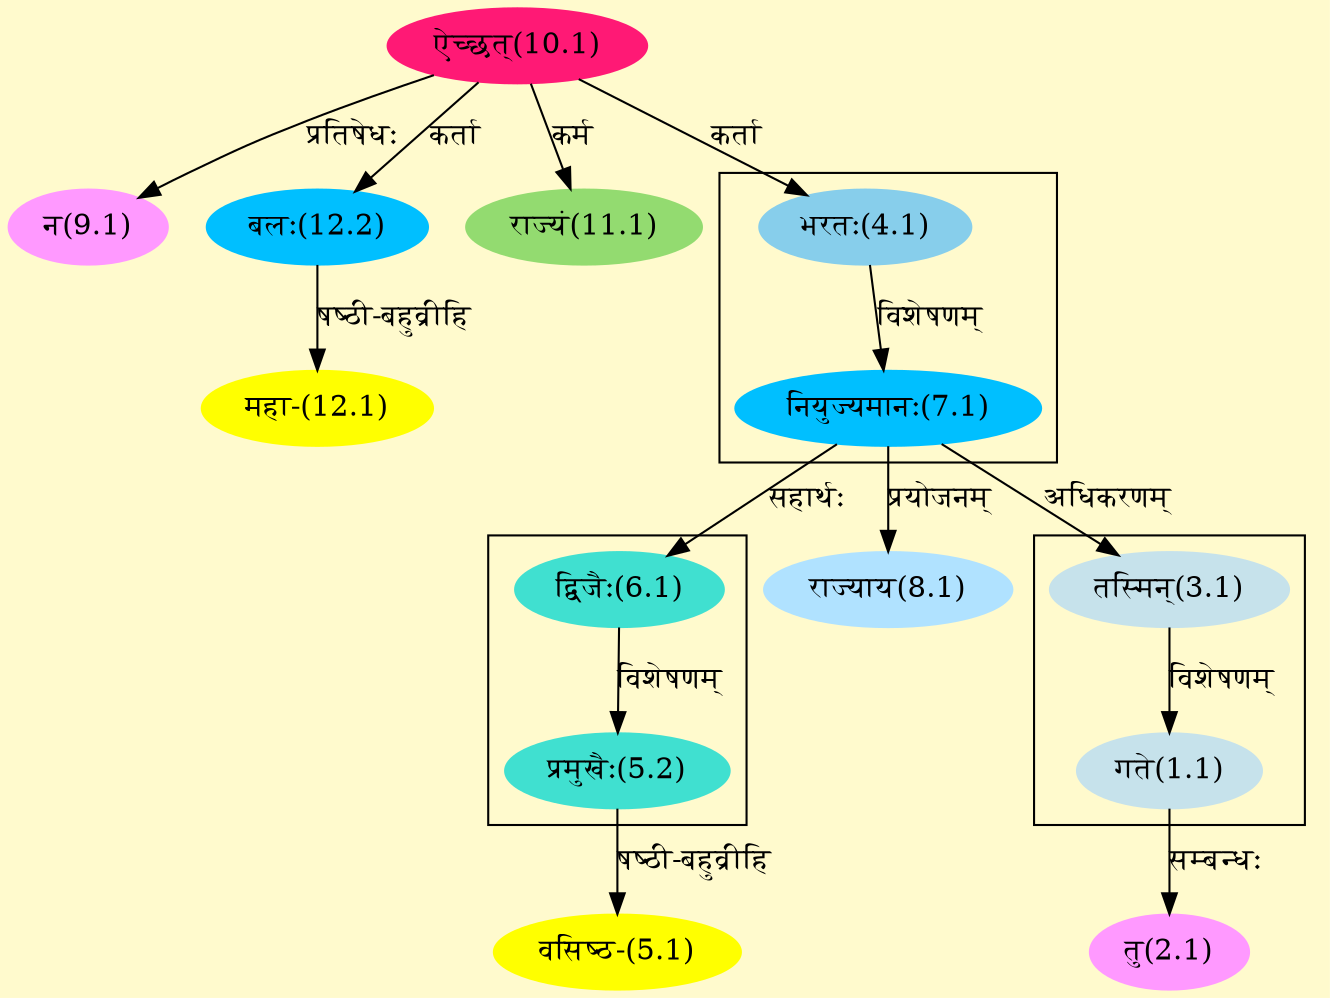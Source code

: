 digraph G{
rankdir=BT;
 compound=true;
 bgcolor="lemonchiffon1";

subgraph cluster_1{
Node1_1 [style=filled, color="#C6E2EB" label = "गते(1.1)"]
Node3_1 [style=filled, color="#C6E2EB" label = "तस्मिन्(3.1)"]

}

subgraph cluster_2{
Node5_2 [style=filled, color="#40E0D0" label = "प्रमुखैः(5.2)"]
Node6_1 [style=filled, color="#40E0D0" label = "द्विजैः(6.1)"]

}

subgraph cluster_3{
Node7_1 [style=filled, color="#00BFFF" label = "नियुज्यमानः(7.1)"]
Node4_1 [style=filled, color="#87CEEB" label = "भरतः(4.1)"]

}
Node2_1 [style=filled, color="#FF99FF" label = "तु(2.1)"]
Node1_1 [style=filled, color="#C6E2EB" label = "गते(1.1)"]
Node3_1 [style=filled, color="#C6E2EB" label = "तस्मिन्(3.1)"]
Node7_1 [style=filled, color="#00BFFF" label = "नियुज्यमानः(7.1)"]
Node4_1 [style=filled, color="#87CEEB" label = "भरतः(4.1)"]
Node10_1 [style=filled, color="#FF1975" label = "ऐच्छत्(10.1)"]
Node5_1 [style=filled, color="#FFFF00" label = "वसिष्ठ-(5.1)"]
Node5_2 [style=filled, color="#40E0D0" label = "प्रमुखैः(5.2)"]
Node6_1 [style=filled, color="#40E0D0" label = "द्विजैः(6.1)"]
Node8_1 [style=filled, color="#B0E2FF" label = "राज्याय(8.1)"]
Node9_1 [style=filled, color="#FF99FF" label = "न(9.1)"]
Node12_2 [style=filled, color="#00BFFF" label = "बलः(12.2)"]
Node [style=filled, color="" label = "()"]
Node11_1 [style=filled, color="#93DB70" label = "राज्यं(11.1)"]
Node12_1 [style=filled, color="#FFFF00" label = "महा-(12.1)"]
/* Start of Relations section */

Node1_1 -> Node3_1 [  label="विशेषणम्"  dir="back" ]
Node2_1 -> Node1_1 [  label="सम्बन्धः"  dir="back" ]
Node3_1 -> Node7_1 [  label="अधिकरणम्"  dir="back" ]
Node4_1 -> Node10_1 [  label="कर्ता"  dir="back" ]
Node5_1 -> Node5_2 [  label="षष्ठी-बहुव्रीहि"  dir="back" ]
Node5_2 -> Node6_1 [  label="विशेषणम्"  dir="back" ]
Node6_1 -> Node7_1 [  label="सहार्थः"  dir="back" ]
Node7_1 -> Node4_1 [  label="विशेषणम्"  dir="back" ]
Node8_1 -> Node7_1 [  label="प्रयोजनम्"  dir="back" ]
Node9_1 -> Node10_1 [  label="प्रतिषेधः"  dir="back" ]
Node11_1 -> Node10_1 [  label="कर्म"  dir="back" ]
Node12_1 -> Node12_2 [  label="षष्ठी-बहुव्रीहि"  dir="back" ]
Node12_2 -> Node10_1 [  label="कर्ता"  dir="back" ]
}
